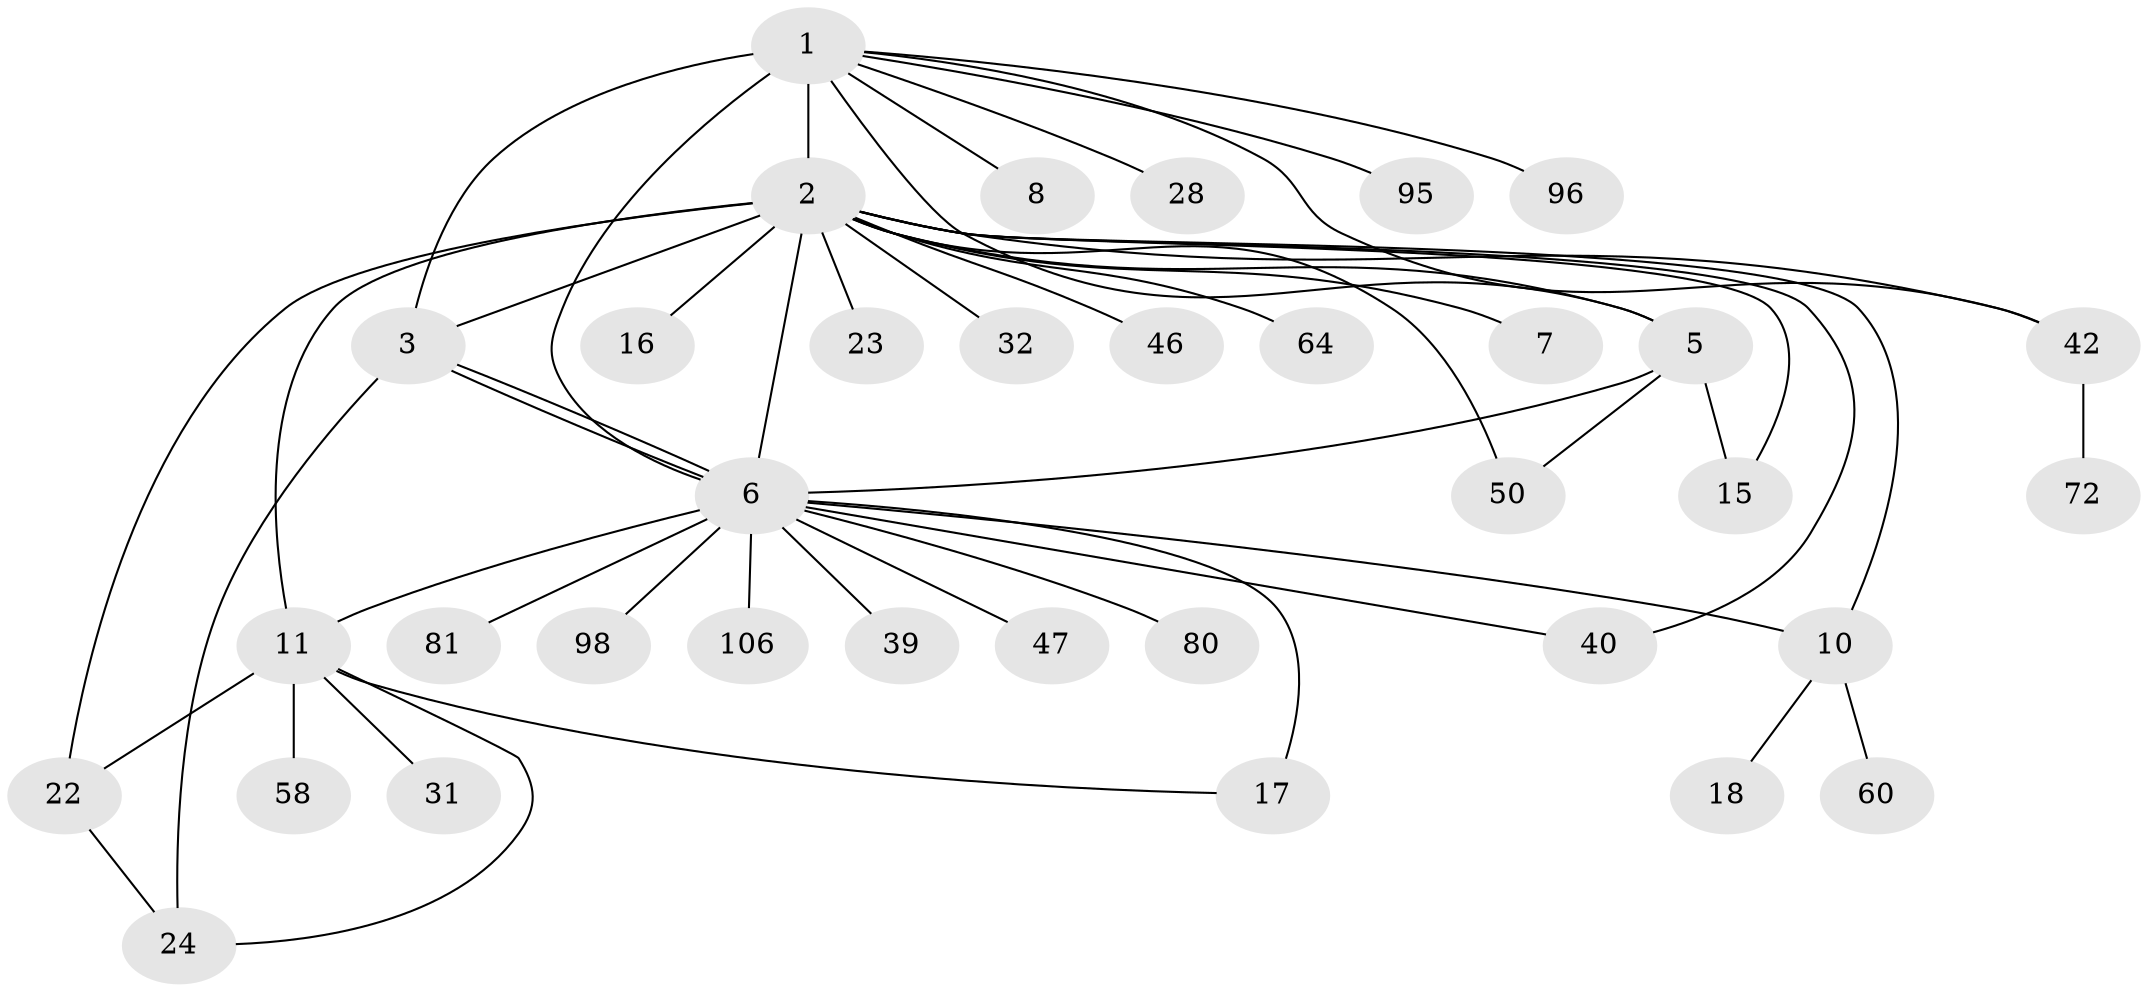 // original degree distribution, {13: 0.008403361344537815, 27: 0.008403361344537815, 14: 0.008403361344537815, 7: 0.03361344537815126, 3: 0.14285714285714285, 18: 0.008403361344537815, 1: 0.5042016806722689, 4: 0.025210084033613446, 11: 0.008403361344537815, 2: 0.20168067226890757, 12: 0.008403361344537815, 5: 0.03361344537815126, 8: 0.008403361344537815}
// Generated by graph-tools (version 1.1) at 2025/18/03/04/25 18:18:27]
// undirected, 35 vertices, 50 edges
graph export_dot {
graph [start="1"]
  node [color=gray90,style=filled];
  1 [super="+21+61"];
  2 [super="+57+44+9+14+13+76+101+107+113+115+4+27+35+68+19"];
  3 [super="+54+93+117+88+30+12"];
  5 [super="+33"];
  6;
  7;
  8;
  10;
  11 [super="+38+37+51+48+75"];
  15 [super="+20+91"];
  16 [super="+116"];
  17;
  18;
  22;
  23;
  24 [super="+49+105"];
  28;
  31;
  32;
  39;
  40;
  42 [super="+71+62"];
  46;
  47;
  50;
  58;
  60 [super="+85"];
  64;
  72;
  80;
  81;
  95;
  96;
  98;
  106;
  1 -- 2 [weight=5];
  1 -- 5;
  1 -- 6 [weight=2];
  1 -- 8;
  1 -- 28;
  1 -- 42 [weight=3];
  1 -- 95;
  1 -- 96;
  1 -- 3 [weight=2];
  2 -- 3 [weight=3];
  2 -- 6 [weight=3];
  2 -- 7;
  2 -- 10;
  2 -- 15;
  2 -- 16 [weight=2];
  2 -- 50;
  2 -- 40;
  2 -- 42 [weight=2];
  2 -- 5;
  2 -- 32;
  2 -- 46;
  2 -- 22;
  2 -- 11 [weight=4];
  2 -- 64;
  2 -- 23 [weight=2];
  3 -- 6;
  3 -- 6;
  3 -- 24;
  5 -- 6;
  5 -- 50;
  5 -- 15;
  6 -- 10;
  6 -- 11;
  6 -- 17;
  6 -- 39;
  6 -- 40;
  6 -- 47;
  6 -- 80;
  6 -- 81;
  6 -- 98;
  6 -- 106;
  10 -- 18;
  10 -- 60;
  11 -- 17;
  11 -- 22;
  11 -- 31;
  11 -- 58 [weight=2];
  11 -- 24;
  22 -- 24;
  42 -- 72;
}
